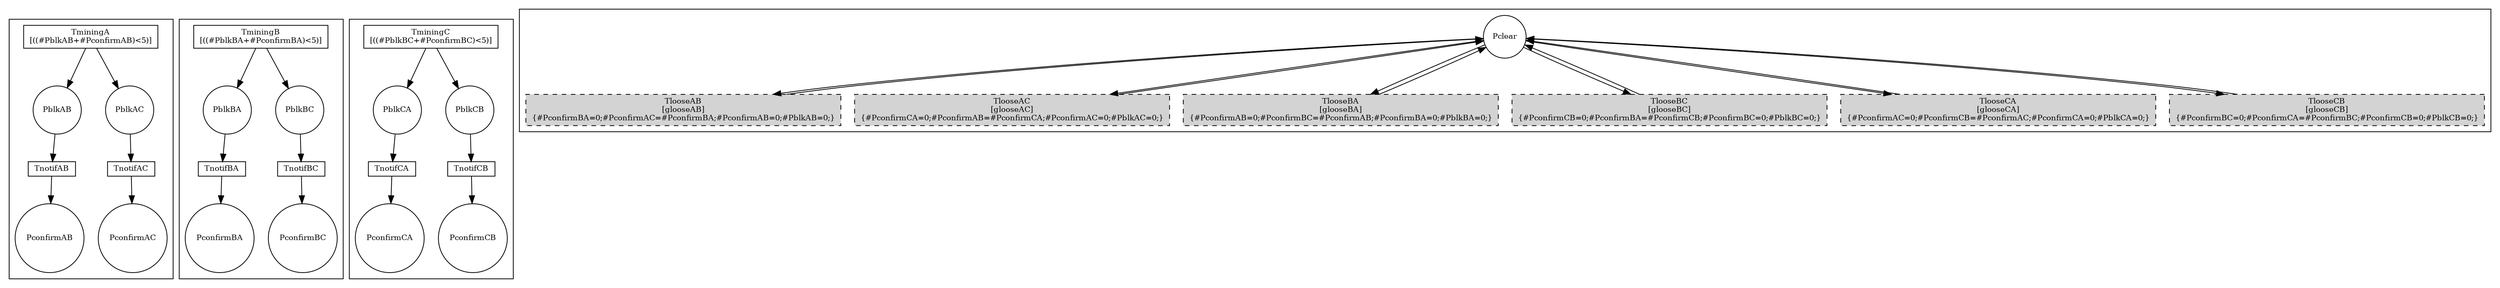 digraph { layout=dot; overlap=false; splines=true; node [fontsize=10];
subgraph cluster0 {
"PblkAB0" [shape = circle, label = "PblkAB"];
"TminingA" -> "PblkAB0" [label = ""];
"TminingA" [shape = box, label = "TminingA
[((#PblkAB+#PconfirmAB)<5)]" width=0.8, height=0.2];
"PblkAB0" -> "TnotifAB" [label = ""];
"TnotifAB" [shape = box, label = "TnotifAB" width=0.8, height=0.2];
"TminingA" -> "PblkAC1" [label = ""];
"PblkAC1" [shape = circle, label = "PblkAC"];
"TnotifAB" -> "PconfirmAB7" [label = ""];
"PconfirmAB7" [shape = circle, label = "PconfirmAB"];
"PblkAC1" -> "TnotifAC" [label = ""];
"TnotifAC" [shape = box, label = "TnotifAC" width=0.8, height=0.2];
"TnotifAC" -> "PconfirmAC8" [label = ""];
"PconfirmAC8" [shape = circle, label = "PconfirmAC"];
}
subgraph cluster1 {
"PblkBA2" [shape = circle, label = "PblkBA"];
"TminingB" -> "PblkBA2" [label = ""];
"TminingB" [shape = box, label = "TminingB
[((#PblkBA+#PconfirmBA)<5)]" width=0.8, height=0.2];
"PblkBA2" -> "TnotifBA" [label = ""];
"TnotifBA" [shape = box, label = "TnotifBA" width=0.8, height=0.2];
"TminingB" -> "PblkBC3" [label = ""];
"PblkBC3" [shape = circle, label = "PblkBC"];
"TnotifBA" -> "PconfirmBA9" [label = ""];
"PconfirmBA9" [shape = circle, label = "PconfirmBA"];
"PblkBC3" -> "TnotifBC" [label = ""];
"TnotifBC" [shape = box, label = "TnotifBC" width=0.8, height=0.2];
"TnotifBC" -> "PconfirmBC10" [label = ""];
"PconfirmBC10" [shape = circle, label = "PconfirmBC"];
}
subgraph cluster2 {
"PblkCA4" [shape = circle, label = "PblkCA"];
"TminingC" -> "PblkCA4" [label = ""];
"TminingC" [shape = box, label = "TminingC
[((#PblkBC+#PconfirmBC)<5)]" width=0.8, height=0.2];
"PblkCA4" -> "TnotifCA" [label = ""];
"TnotifCA" [shape = box, label = "TnotifCA" width=0.8, height=0.2];
"TminingC" -> "PblkCB5" [label = ""];
"PblkCB5" [shape = circle, label = "PblkCB"];
"TnotifCA" -> "PconfirmCA11" [label = ""];
"PconfirmCA11" [shape = circle, label = "PconfirmCA"];
"PblkCB5" -> "TnotifCB" [label = ""];
"TnotifCB" [shape = box, label = "TnotifCB" width=0.8, height=0.2];
"TnotifCB" -> "PconfirmCB12" [label = ""];
"PconfirmCB12" [shape = circle, label = "PconfirmCB"];
}
subgraph cluster3 {
"Pclear6" [shape = circle, label = "Pclear"];
"TlooseAB" -> "Pclear6" [label = ""];
"TlooseAB" [shape = box, label = "TlooseAB
[glooseAB]
{#PconfirmBA=0;#PconfirmAC=#PconfirmBA;#PconfirmAB=0;#PblkAB=0;}" width=0.8, height=0.02, style="filled,dashed"];
"TlooseAC" -> "Pclear6" [label = ""];
"TlooseAC" [shape = box, label = "TlooseAC
[glooseAC]
{#PconfirmCA=0;#PconfirmAB=#PconfirmCA;#PconfirmAC=0;#PblkAC=0;}" width=0.8, height=0.02, style="filled,dashed"];
"TlooseBA" -> "Pclear6" [label = ""];
"TlooseBA" [shape = box, label = "TlooseBA
[glooseBA]
{#PconfirmAB=0;#PconfirmBC=#PconfirmAB;#PconfirmBA=0;#PblkBA=0;}" width=0.8, height=0.02, style="filled,dashed"];
"TlooseBC" -> "Pclear6" [label = ""];
"TlooseBC" [shape = box, label = "TlooseBC
[glooseBC]
{#PconfirmCB=0;#PconfirmBA=#PconfirmCB;#PconfirmBC=0;#PblkBC=0;}" width=0.8, height=0.02, style="filled,dashed"];
"TlooseCA" -> "Pclear6" [label = ""];
"TlooseCA" [shape = box, label = "TlooseCA
[glooseCA]
{#PconfirmAC=0;#PconfirmCB=#PconfirmAC;#PconfirmCA=0;#PblkCA=0;}" width=0.8, height=0.02, style="filled,dashed"];
"TlooseCB" -> "Pclear6" [label = ""];
"TlooseCB" [shape = box, label = "TlooseCB
[glooseCB]
{#PconfirmBC=0;#PconfirmCA=#PconfirmBC;#PconfirmCB=0;#PblkCB=0;}" width=0.8, height=0.02, style="filled,dashed"];
"Pclear6" -> "TlooseAB" [label = ""];
"Pclear6" -> "TlooseAC" [label = ""];
"Pclear6" -> "TlooseBA" [label = ""];
"Pclear6" -> "TlooseBC" [label = ""];
"Pclear6" -> "TlooseCA" [label = ""];
"Pclear6" -> "TlooseCB" [label = ""];
}
}
